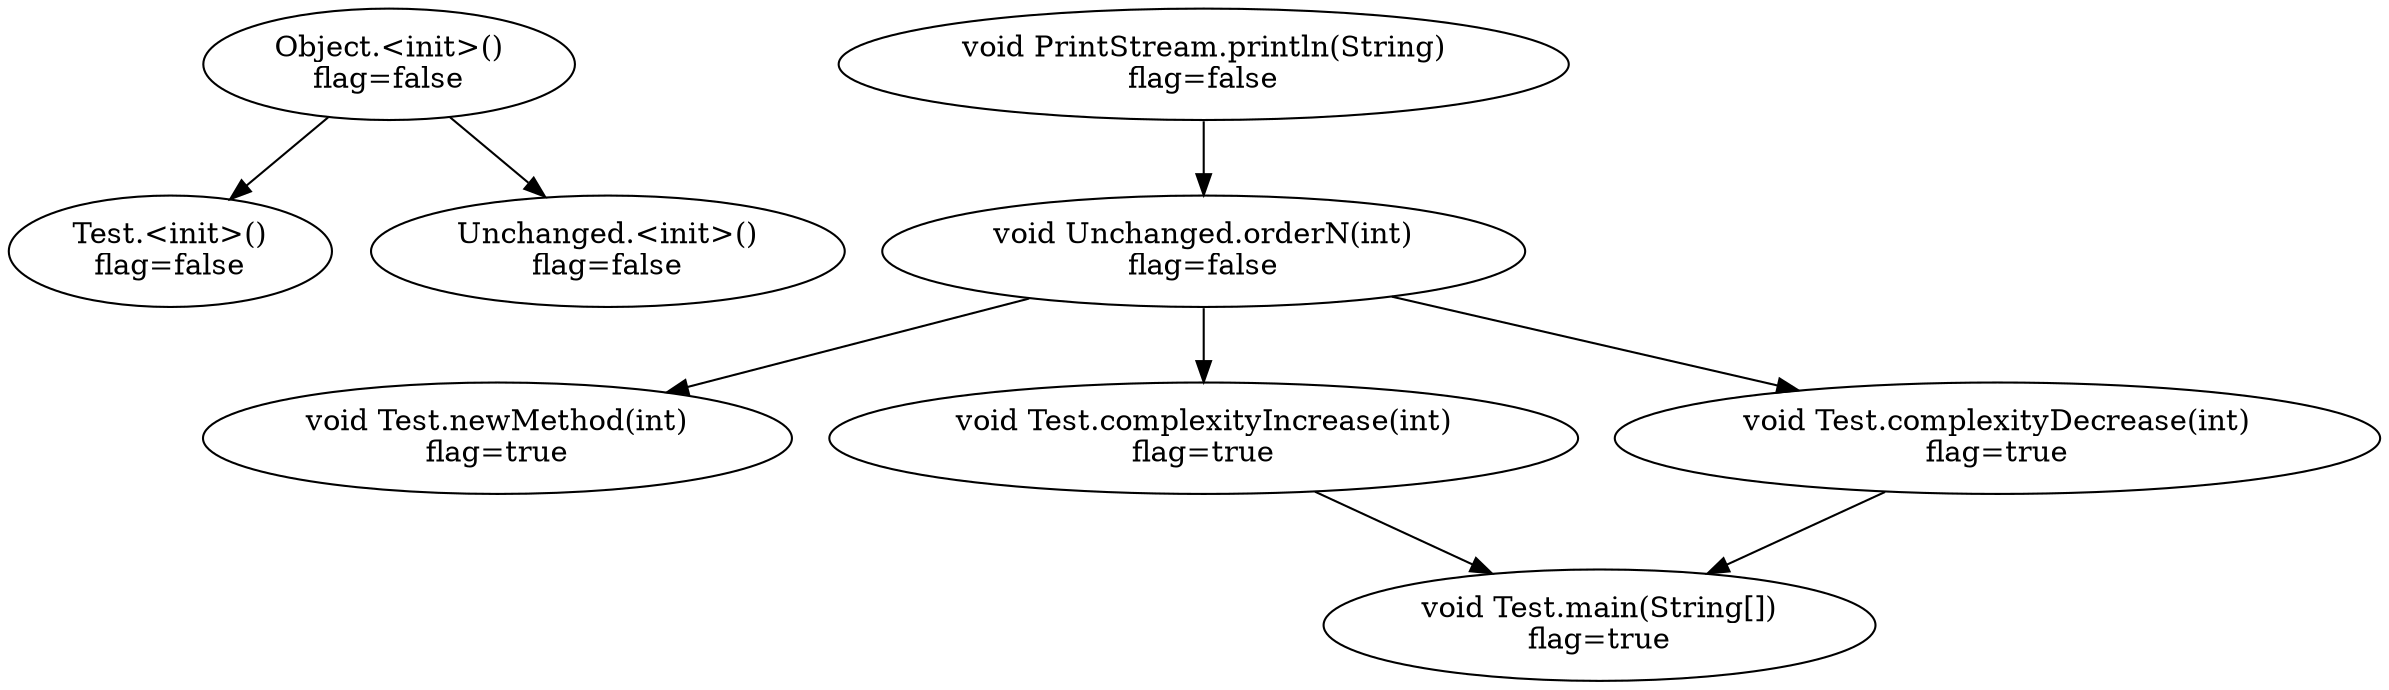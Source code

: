 
digraph callgraph {
  N1 [ label = "Test.<init>()\nflag=false" ];

  N5 [ label = "void Test.main(String[])\nflag=true" ];

  N0 [ label = "Object.<init>()\nflag=false" ];
  N0 -> N7 ;
  N0 -> N1 ;

  N7 [ label = "Unchanged.<init>()\nflag=false" ];

  N6 [ label = "void Test.newMethod(int)\nflag=true" ];

  N4 [ label = "void Test.complexityIncrease(int)\nflag=true" ];
  N4 -> N5 ;

  N2 [ label = "void Unchanged.orderN(int)\nflag=false" ];
  N2 -> N6 ;
  N2 -> N4 ;
  N2 -> N3 ;

  N8 [ label = "void PrintStream.println(String)\nflag=false" ];
  N8 -> N2 ;

  N3 [ label = "void Test.complexityDecrease(int)\nflag=true" ];
  N3 -> N5 ;

}
